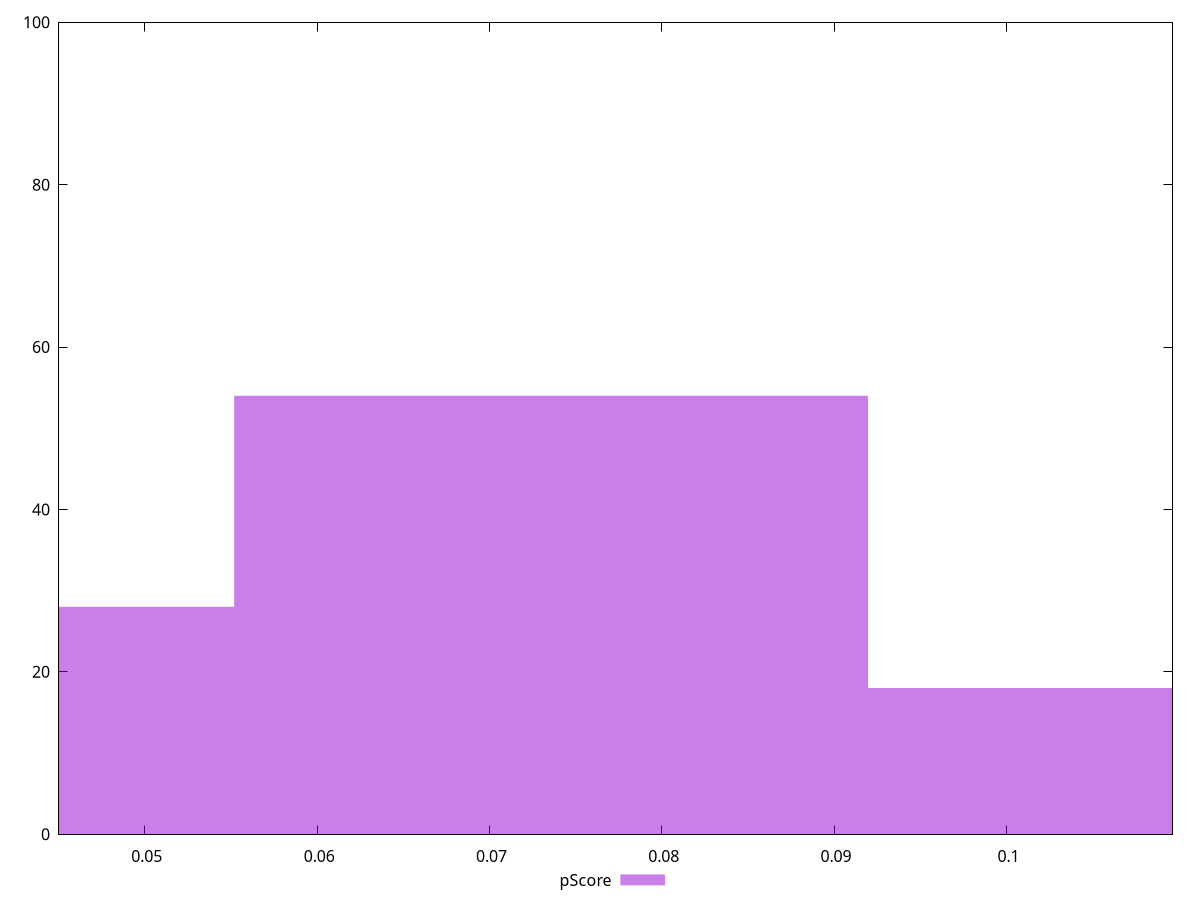 reset

$pScore <<EOF
0.0367872659246733 28
0.0735745318493466 54
0.11036179777401992 18
EOF

set key outside below
set boxwidth 0.0367872659246733
set xrange [0.045017164816701816:0.10963694435663818]
set yrange [0:100]
set trange [0:100]
set style fill transparent solid 0.5 noborder
set terminal svg size 640, 490 enhanced background rgb 'white'
set output "reprap/interactive/samples/pages+cached+noexternal+nomedia/pScore/histogram.svg"

plot $pScore title "pScore" with boxes

reset
